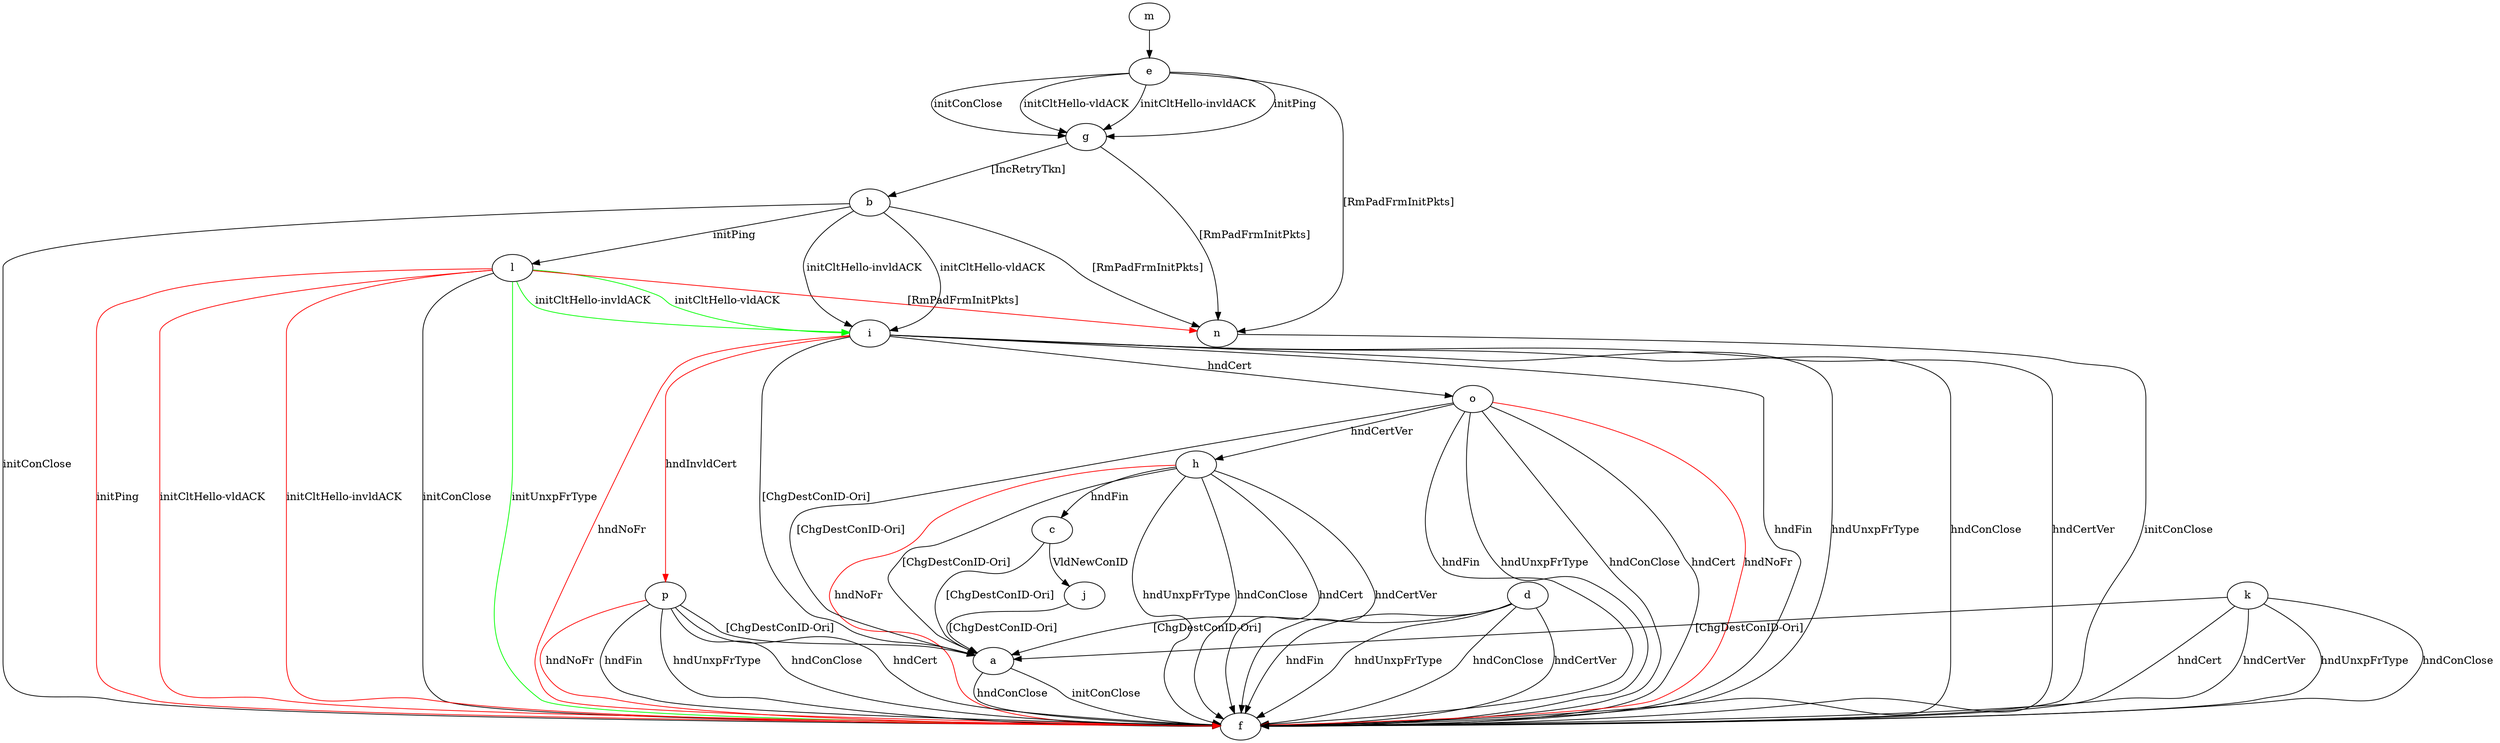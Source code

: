 digraph "" {
	a -> f	[key=0,
		label="initConClose "];
	a -> f	[key=1,
		label="hndConClose "];
	b -> f	[key=0,
		label="initConClose "];
	b -> i	[key=0,
		label="initCltHello-vldACK "];
	b -> i	[key=1,
		label="initCltHello-invldACK "];
	b -> l	[key=0,
		label="initPing "];
	b -> n	[key=0,
		label="[RmPadFrmInitPkts] "];
	c -> a	[key=0,
		label="[ChgDestConID-Ori] "];
	c -> j	[key=0,
		label="VldNewConID "];
	d -> a	[key=0,
		label="[ChgDestConID-Ori] "];
	d -> f	[key=0,
		label="hndFin "];
	d -> f	[key=1,
		label="hndUnxpFrType "];
	d -> f	[key=2,
		label="hndConClose "];
	d -> f	[key=3,
		label="hndCertVer "];
	e -> g	[key=0,
		label="initPing "];
	e -> g	[key=1,
		label="initConClose "];
	e -> g	[key=2,
		label="initCltHello-vldACK "];
	e -> g	[key=3,
		label="initCltHello-invldACK "];
	e -> n	[key=0,
		label="[RmPadFrmInitPkts] "];
	g -> b	[key=0,
		label="[IncRetryTkn] "];
	g -> n	[key=0,
		label="[RmPadFrmInitPkts] "];
	h -> a	[key=0,
		label="[ChgDestConID-Ori] "];
	h -> c	[key=0,
		label="hndFin "];
	h -> f	[key=0,
		label="hndUnxpFrType "];
	h -> f	[key=1,
		label="hndConClose "];
	h -> f	[key=2,
		label="hndCert "];
	h -> f	[key=3,
		label="hndCertVer "];
	h -> f	[key=4,
		color=red,
		label="hndNoFr "];
	i -> a	[key=0,
		label="[ChgDestConID-Ori] "];
	i -> f	[key=0,
		label="hndFin "];
	i -> f	[key=1,
		label="hndUnxpFrType "];
	i -> f	[key=2,
		label="hndConClose "];
	i -> f	[key=3,
		label="hndCertVer "];
	i -> f	[key=4,
		color=red,
		label="hndNoFr "];
	i -> o	[key=0,
		label="hndCert "];
	i -> p	[key=0,
		color=red,
		label="hndInvldCert "];
	j -> a	[key=0,
		label="[ChgDestConID-Ori] "];
	k -> a	[key=0,
		label="[ChgDestConID-Ori] "];
	k -> f	[key=0,
		label="hndUnxpFrType "];
	k -> f	[key=1,
		label="hndConClose "];
	k -> f	[key=2,
		label="hndCert "];
	k -> f	[key=3,
		label="hndCertVer "];
	l -> f	[key=0,
		label="initConClose "];
	l -> f	[key=1,
		color=green,
		label="initUnxpFrType "];
	l -> f	[key=2,
		color=red,
		label="initPing "];
	l -> f	[key=3,
		color=red,
		label="initCltHello-vldACK "];
	l -> f	[key=4,
		color=red,
		label="initCltHello-invldACK "];
	l -> i	[key=0,
		color=green,
		label="initCltHello-vldACK "];
	l -> i	[key=1,
		color=green,
		label="initCltHello-invldACK "];
	l -> n	[key=0,
		color=red,
		label="[RmPadFrmInitPkts] "];
	m -> e	[key=0];
	n -> f	[key=0,
		label="initConClose "];
	o -> a	[key=0,
		label="[ChgDestConID-Ori] "];
	o -> f	[key=0,
		label="hndFin "];
	o -> f	[key=1,
		label="hndUnxpFrType "];
	o -> f	[key=2,
		label="hndConClose "];
	o -> f	[key=3,
		label="hndCert "];
	o -> f	[key=4,
		color=red,
		label="hndNoFr "];
	o -> h	[key=0,
		label="hndCertVer "];
	p -> a	[key=0,
		label="[ChgDestConID-Ori] "];
	p -> f	[key=0,
		label="hndFin "];
	p -> f	[key=1,
		label="hndUnxpFrType "];
	p -> f	[key=2,
		label="hndConClose "];
	p -> f	[key=3,
		label="hndCert "];
	p -> f	[key=4,
		color=red,
		label="hndNoFr "];
}
